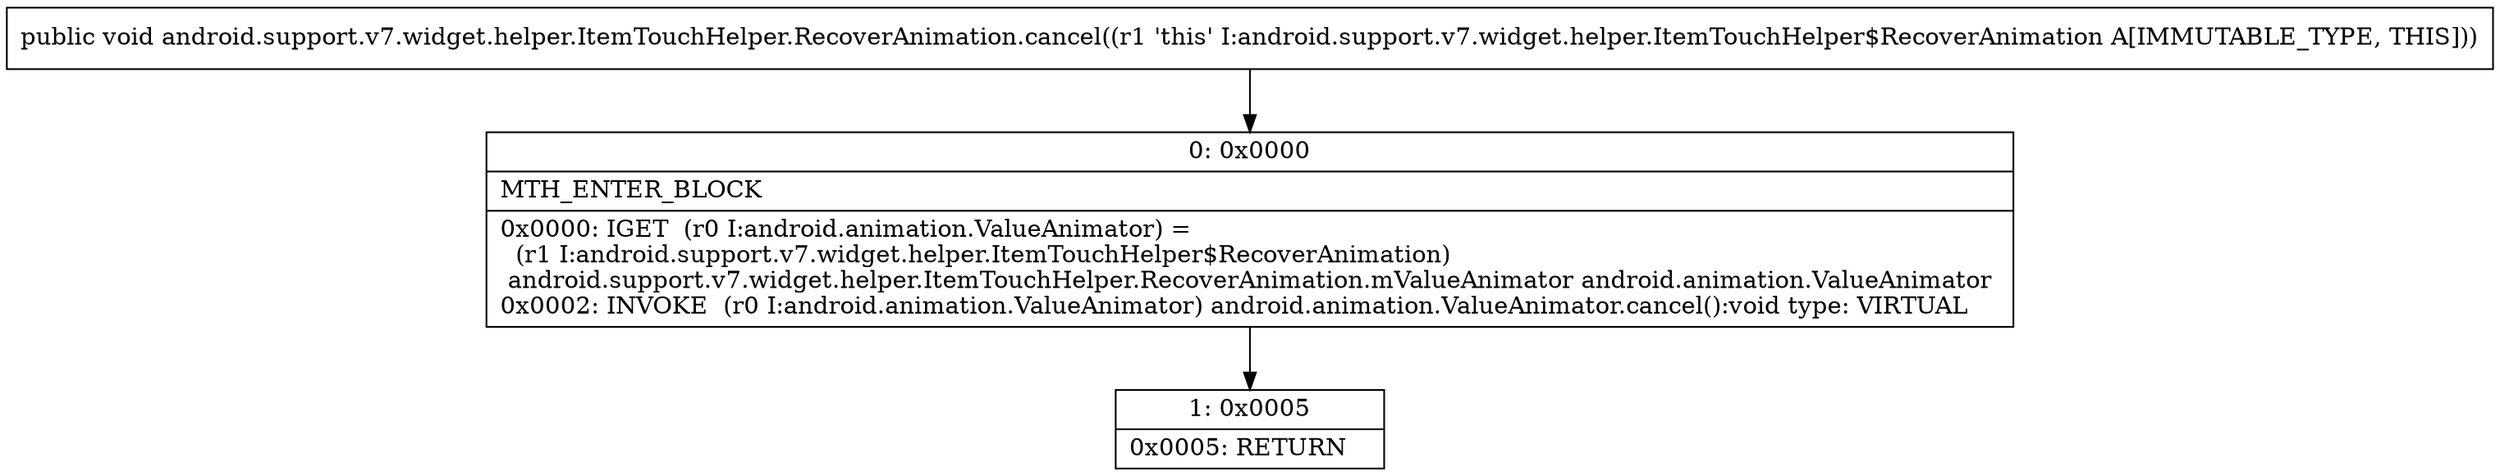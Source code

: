 digraph "CFG forandroid.support.v7.widget.helper.ItemTouchHelper.RecoverAnimation.cancel()V" {
Node_0 [shape=record,label="{0\:\ 0x0000|MTH_ENTER_BLOCK\l|0x0000: IGET  (r0 I:android.animation.ValueAnimator) = \l  (r1 I:android.support.v7.widget.helper.ItemTouchHelper$RecoverAnimation)\l android.support.v7.widget.helper.ItemTouchHelper.RecoverAnimation.mValueAnimator android.animation.ValueAnimator \l0x0002: INVOKE  (r0 I:android.animation.ValueAnimator) android.animation.ValueAnimator.cancel():void type: VIRTUAL \l}"];
Node_1 [shape=record,label="{1\:\ 0x0005|0x0005: RETURN   \l}"];
MethodNode[shape=record,label="{public void android.support.v7.widget.helper.ItemTouchHelper.RecoverAnimation.cancel((r1 'this' I:android.support.v7.widget.helper.ItemTouchHelper$RecoverAnimation A[IMMUTABLE_TYPE, THIS])) }"];
MethodNode -> Node_0;
Node_0 -> Node_1;
}


